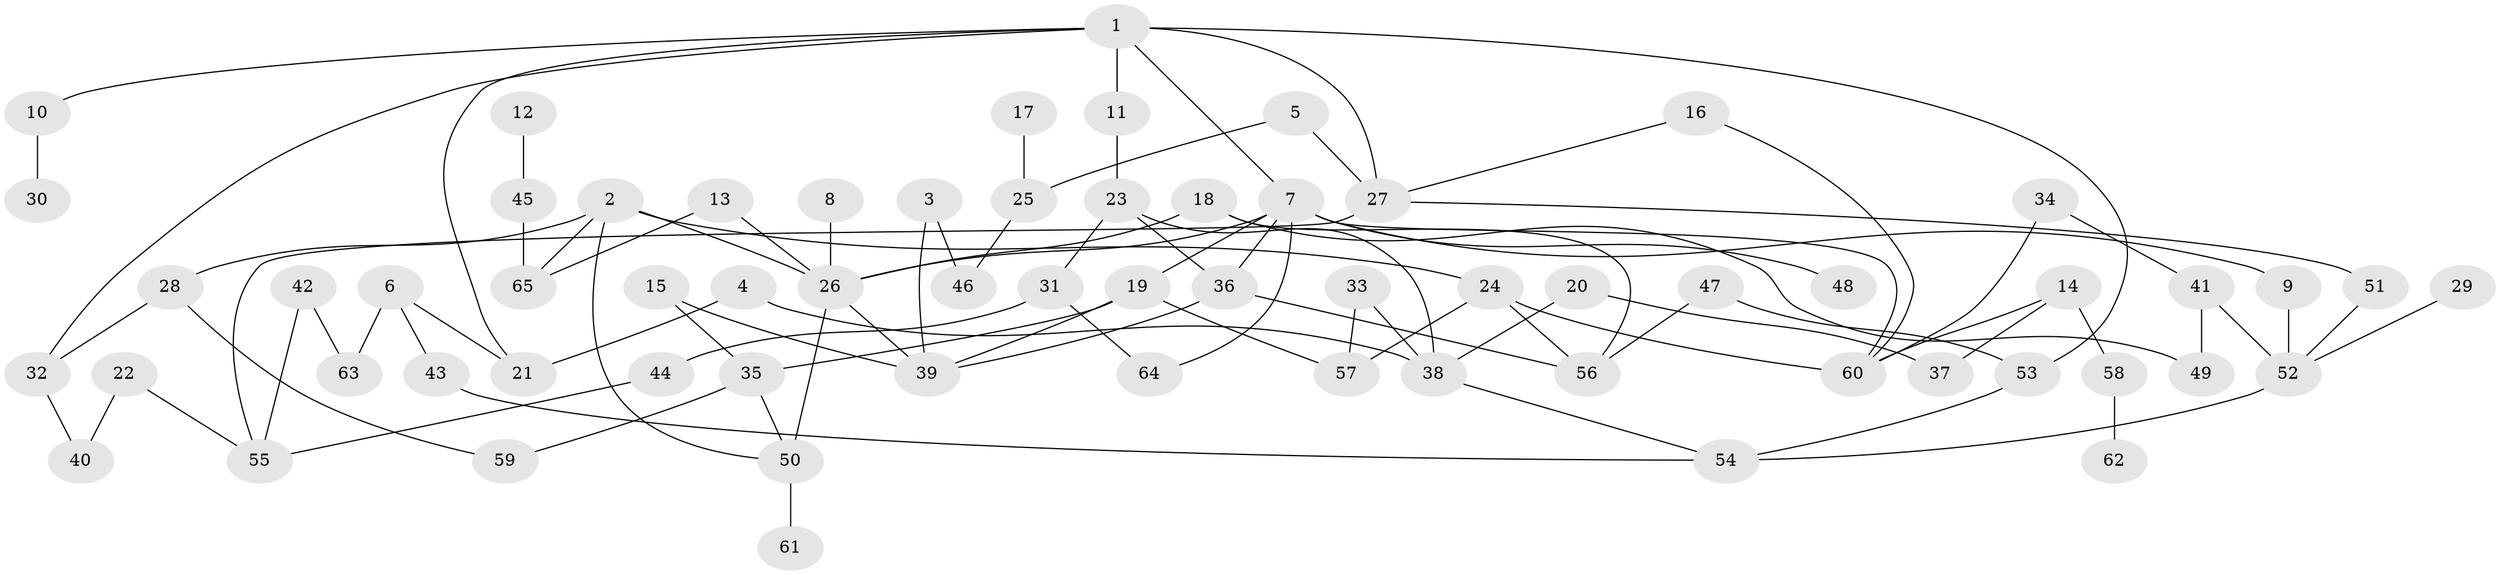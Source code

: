 // original degree distribution, {4: 0.11538461538461539, 5: 0.06923076923076923, 8: 0.007692307692307693, 9: 0.007692307692307693, 3: 0.16923076923076924, 6: 0.007692307692307693, 2: 0.3, 7: 0.007692307692307693, 1: 0.3153846153846154}
// Generated by graph-tools (version 1.1) at 2025/01/03/09/25 03:01:04]
// undirected, 65 vertices, 93 edges
graph export_dot {
graph [start="1"]
  node [color=gray90,style=filled];
  1;
  2;
  3;
  4;
  5;
  6;
  7;
  8;
  9;
  10;
  11;
  12;
  13;
  14;
  15;
  16;
  17;
  18;
  19;
  20;
  21;
  22;
  23;
  24;
  25;
  26;
  27;
  28;
  29;
  30;
  31;
  32;
  33;
  34;
  35;
  36;
  37;
  38;
  39;
  40;
  41;
  42;
  43;
  44;
  45;
  46;
  47;
  48;
  49;
  50;
  51;
  52;
  53;
  54;
  55;
  56;
  57;
  58;
  59;
  60;
  61;
  62;
  63;
  64;
  65;
  1 -- 7 [weight=1.0];
  1 -- 10 [weight=1.0];
  1 -- 11 [weight=1.0];
  1 -- 21 [weight=1.0];
  1 -- 27 [weight=1.0];
  1 -- 32 [weight=1.0];
  1 -- 53 [weight=1.0];
  2 -- 24 [weight=1.0];
  2 -- 26 [weight=1.0];
  2 -- 28 [weight=1.0];
  2 -- 50 [weight=1.0];
  2 -- 65 [weight=1.0];
  3 -- 39 [weight=1.0];
  3 -- 46 [weight=1.0];
  4 -- 21 [weight=1.0];
  4 -- 38 [weight=1.0];
  5 -- 25 [weight=1.0];
  5 -- 27 [weight=1.0];
  6 -- 21 [weight=1.0];
  6 -- 43 [weight=1.0];
  6 -- 63 [weight=1.0];
  7 -- 9 [weight=1.0];
  7 -- 19 [weight=1.0];
  7 -- 26 [weight=1.0];
  7 -- 36 [weight=1.0];
  7 -- 48 [weight=1.0];
  7 -- 60 [weight=1.0];
  7 -- 64 [weight=1.0];
  8 -- 26 [weight=1.0];
  9 -- 52 [weight=1.0];
  10 -- 30 [weight=1.0];
  11 -- 23 [weight=1.0];
  12 -- 45 [weight=1.0];
  13 -- 26 [weight=1.0];
  13 -- 65 [weight=1.0];
  14 -- 37 [weight=1.0];
  14 -- 58 [weight=1.0];
  14 -- 60 [weight=1.0];
  15 -- 35 [weight=1.0];
  15 -- 39 [weight=1.0];
  16 -- 27 [weight=1.0];
  16 -- 60 [weight=1.0];
  17 -- 25 [weight=1.0];
  18 -- 26 [weight=1.0];
  18 -- 49 [weight=1.0];
  18 -- 56 [weight=1.0];
  19 -- 35 [weight=1.0];
  19 -- 39 [weight=1.0];
  19 -- 57 [weight=1.0];
  20 -- 37 [weight=1.0];
  20 -- 38 [weight=1.0];
  22 -- 40 [weight=1.0];
  22 -- 55 [weight=1.0];
  23 -- 31 [weight=1.0];
  23 -- 36 [weight=1.0];
  23 -- 38 [weight=1.0];
  24 -- 56 [weight=1.0];
  24 -- 57 [weight=1.0];
  24 -- 60 [weight=1.0];
  25 -- 46 [weight=1.0];
  26 -- 39 [weight=1.0];
  26 -- 50 [weight=2.0];
  27 -- 51 [weight=1.0];
  27 -- 55 [weight=1.0];
  28 -- 32 [weight=1.0];
  28 -- 59 [weight=1.0];
  29 -- 52 [weight=1.0];
  31 -- 44 [weight=1.0];
  31 -- 64 [weight=1.0];
  32 -- 40 [weight=1.0];
  33 -- 38 [weight=1.0];
  33 -- 57 [weight=1.0];
  34 -- 41 [weight=1.0];
  34 -- 60 [weight=1.0];
  35 -- 50 [weight=1.0];
  35 -- 59 [weight=1.0];
  36 -- 39 [weight=2.0];
  36 -- 56 [weight=1.0];
  38 -- 54 [weight=1.0];
  41 -- 49 [weight=1.0];
  41 -- 52 [weight=1.0];
  42 -- 55 [weight=1.0];
  42 -- 63 [weight=1.0];
  43 -- 54 [weight=1.0];
  44 -- 55 [weight=1.0];
  45 -- 65 [weight=1.0];
  47 -- 53 [weight=1.0];
  47 -- 56 [weight=1.0];
  50 -- 61 [weight=1.0];
  51 -- 52 [weight=1.0];
  52 -- 54 [weight=1.0];
  53 -- 54 [weight=1.0];
  58 -- 62 [weight=1.0];
}
